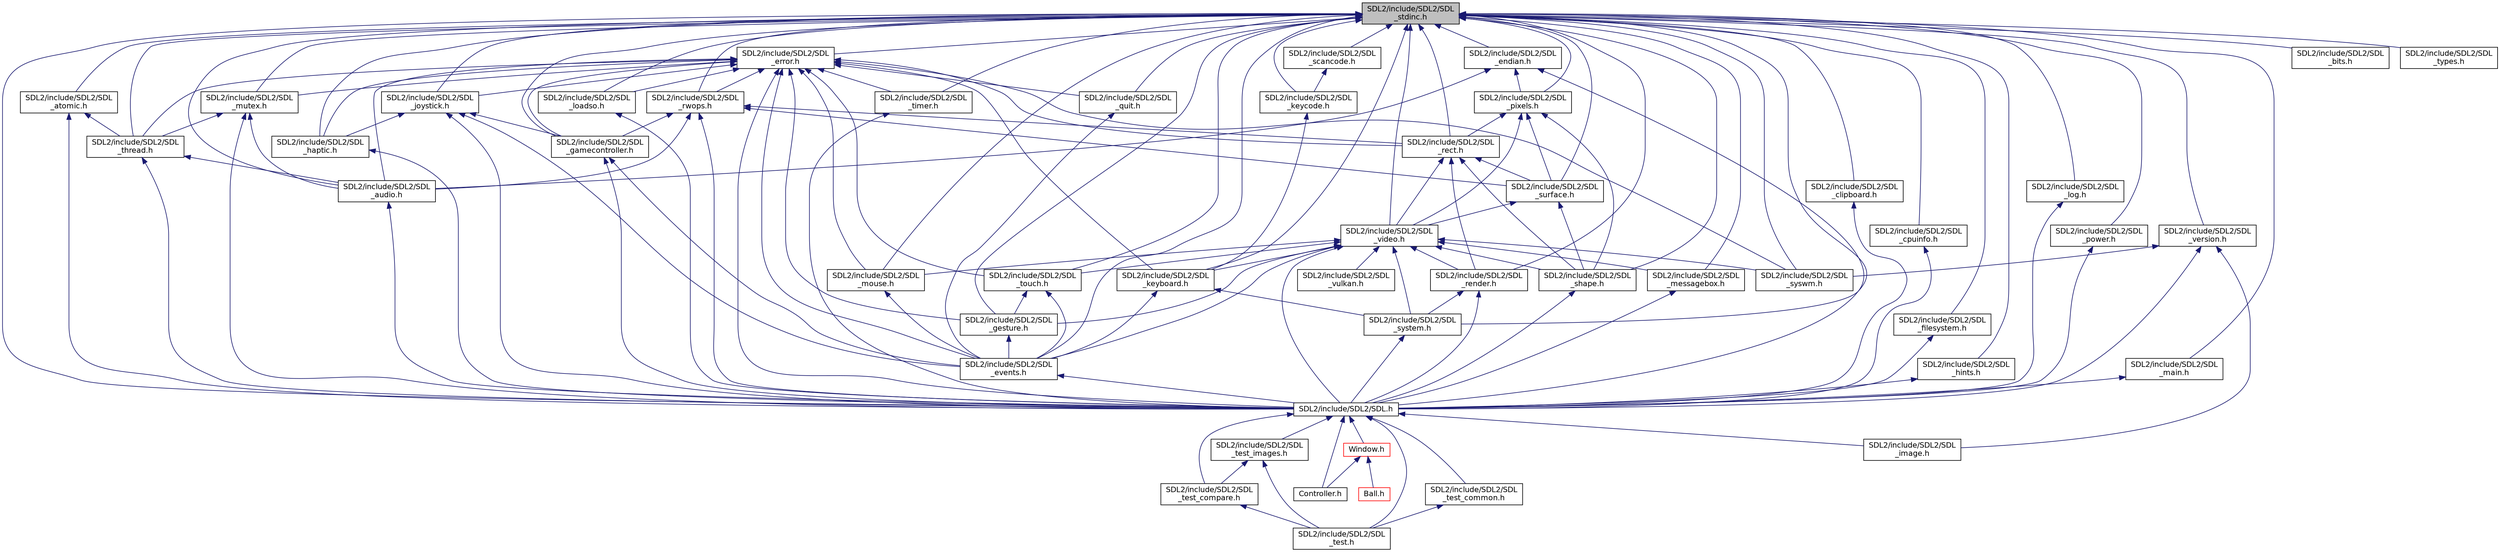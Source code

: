 digraph "SDL2/include/SDL2/SDL_stdinc.h"
{
  edge [fontname="Helvetica",fontsize="12",labelfontname="Helvetica",labelfontsize="12"];
  node [fontname="Helvetica",fontsize="12",shape=record];
  Node7 [label="SDL2/include/SDL2/SDL\l_stdinc.h",height=0.2,width=0.4,color="black", fillcolor="grey75", style="filled", fontcolor="black"];
  Node7 -> Node8 [dir="back",color="midnightblue",fontsize="12",style="solid",fontname="Helvetica"];
  Node8 [label="SDL2/include/SDL2/SDL\l_main.h",height=0.2,width=0.4,color="black", fillcolor="white", style="filled",URL="$_s_d_l__main_8h.html",tooltip="Redefine main() on some platforms so that it is called by SDL. "];
  Node8 -> Node9 [dir="back",color="midnightblue",fontsize="12",style="solid",fontname="Helvetica"];
  Node9 [label="SDL2/include/SDL2/SDL.h",height=0.2,width=0.4,color="black", fillcolor="white", style="filled",URL="$_s_d_l_8h.html",tooltip="Main include header for the SDL library. "];
  Node9 -> Node10 [dir="back",color="midnightblue",fontsize="12",style="solid",fontname="Helvetica"];
  Node10 [label="Window.h",height=0.2,width=0.4,color="red", fillcolor="white", style="filled",URL="$_window_8h_source.html"];
  Node10 -> Node11 [dir="back",color="midnightblue",fontsize="12",style="solid",fontname="Helvetica"];
  Node11 [label="Ball.h",height=0.2,width=0.4,color="red", fillcolor="white", style="filled",URL="$_ball_8h_source.html"];
  Node10 -> Node16 [dir="back",color="midnightblue",fontsize="12",style="solid",fontname="Helvetica"];
  Node16 [label="Controller.h",height=0.2,width=0.4,color="black", fillcolor="white", style="filled",URL="$_controller_8h_source.html"];
  Node9 -> Node16 [dir="back",color="midnightblue",fontsize="12",style="solid",fontname="Helvetica"];
  Node9 -> Node18 [dir="back",color="midnightblue",fontsize="12",style="solid",fontname="Helvetica"];
  Node18 [label="SDL2/include/SDL2/SDL\l_image.h",height=0.2,width=0.4,color="black", fillcolor="white", style="filled",URL="$_s_d_l__image_8h_source.html"];
  Node9 -> Node19 [dir="back",color="midnightblue",fontsize="12",style="solid",fontname="Helvetica"];
  Node19 [label="SDL2/include/SDL2/SDL\l_test.h",height=0.2,width=0.4,color="black", fillcolor="white", style="filled",URL="$_s_d_l__test_8h.html",tooltip="Include file for SDL test framework. "];
  Node9 -> Node20 [dir="back",color="midnightblue",fontsize="12",style="solid",fontname="Helvetica"];
  Node20 [label="SDL2/include/SDL2/SDL\l_test_common.h",height=0.2,width=0.4,color="black", fillcolor="white", style="filled",URL="$_s_d_l__test__common_8h.html",tooltip="Include file for SDL test framework. "];
  Node20 -> Node19 [dir="back",color="midnightblue",fontsize="12",style="solid",fontname="Helvetica"];
  Node9 -> Node21 [dir="back",color="midnightblue",fontsize="12",style="solid",fontname="Helvetica"];
  Node21 [label="SDL2/include/SDL2/SDL\l_test_compare.h",height=0.2,width=0.4,color="black", fillcolor="white", style="filled",URL="$_s_d_l__test__compare_8h.html",tooltip="Include file for SDL test framework. "];
  Node21 -> Node19 [dir="back",color="midnightblue",fontsize="12",style="solid",fontname="Helvetica"];
  Node9 -> Node22 [dir="back",color="midnightblue",fontsize="12",style="solid",fontname="Helvetica"];
  Node22 [label="SDL2/include/SDL2/SDL\l_test_images.h",height=0.2,width=0.4,color="black", fillcolor="white", style="filled",URL="$_s_d_l__test__images_8h.html",tooltip="Include file for SDL test framework. "];
  Node22 -> Node21 [dir="back",color="midnightblue",fontsize="12",style="solid",fontname="Helvetica"];
  Node22 -> Node19 [dir="back",color="midnightblue",fontsize="12",style="solid",fontname="Helvetica"];
  Node7 -> Node9 [dir="back",color="midnightblue",fontsize="12",style="solid",fontname="Helvetica"];
  Node7 -> Node23 [dir="back",color="midnightblue",fontsize="12",style="solid",fontname="Helvetica"];
  Node23 [label="SDL2/include/SDL2/SDL\l_atomic.h",height=0.2,width=0.4,color="black", fillcolor="white", style="filled",URL="$_s_d_l__atomic_8h.html",tooltip="Atomic operations. "];
  Node23 -> Node9 [dir="back",color="midnightblue",fontsize="12",style="solid",fontname="Helvetica"];
  Node23 -> Node24 [dir="back",color="midnightblue",fontsize="12",style="solid",fontname="Helvetica"];
  Node24 [label="SDL2/include/SDL2/SDL\l_thread.h",height=0.2,width=0.4,color="black", fillcolor="white", style="filled",URL="$_s_d_l__thread_8h.html",tooltip="Header for the SDL thread management routines. "];
  Node24 -> Node25 [dir="back",color="midnightblue",fontsize="12",style="solid",fontname="Helvetica"];
  Node25 [label="SDL2/include/SDL2/SDL\l_audio.h",height=0.2,width=0.4,color="black", fillcolor="white", style="filled",URL="$_s_d_l__audio_8h.html",tooltip="Access to the raw audio mixing buffer for the SDL library. "];
  Node25 -> Node9 [dir="back",color="midnightblue",fontsize="12",style="solid",fontname="Helvetica"];
  Node24 -> Node9 [dir="back",color="midnightblue",fontsize="12",style="solid",fontname="Helvetica"];
  Node7 -> Node25 [dir="back",color="midnightblue",fontsize="12",style="solid",fontname="Helvetica"];
  Node7 -> Node26 [dir="back",color="midnightblue",fontsize="12",style="solid",fontname="Helvetica"];
  Node26 [label="SDL2/include/SDL2/SDL\l_error.h",height=0.2,width=0.4,color="black", fillcolor="white", style="filled",URL="$_s_d_l__error_8h.html",tooltip="Simple error message routines for SDL. "];
  Node26 -> Node25 [dir="back",color="midnightblue",fontsize="12",style="solid",fontname="Helvetica"];
  Node26 -> Node27 [dir="back",color="midnightblue",fontsize="12",style="solid",fontname="Helvetica"];
  Node27 [label="SDL2/include/SDL2/SDL\l_mutex.h",height=0.2,width=0.4,color="black", fillcolor="white", style="filled",URL="$_s_d_l__mutex_8h.html",tooltip="Functions to provide thread synchronization primitives. "];
  Node27 -> Node25 [dir="back",color="midnightblue",fontsize="12",style="solid",fontname="Helvetica"];
  Node27 -> Node24 [dir="back",color="midnightblue",fontsize="12",style="solid",fontname="Helvetica"];
  Node27 -> Node9 [dir="back",color="midnightblue",fontsize="12",style="solid",fontname="Helvetica"];
  Node26 -> Node24 [dir="back",color="midnightblue",fontsize="12",style="solid",fontname="Helvetica"];
  Node26 -> Node28 [dir="back",color="midnightblue",fontsize="12",style="solid",fontname="Helvetica"];
  Node28 [label="SDL2/include/SDL2/SDL\l_rwops.h",height=0.2,width=0.4,color="black", fillcolor="white", style="filled",URL="$_s_d_l__rwops_8h.html",tooltip="This file provides a general interface for SDL to read and write data streams. "];
  Node28 -> Node25 [dir="back",color="midnightblue",fontsize="12",style="solid",fontname="Helvetica"];
  Node28 -> Node29 [dir="back",color="midnightblue",fontsize="12",style="solid",fontname="Helvetica"];
  Node29 [label="SDL2/include/SDL2/SDL\l_rect.h",height=0.2,width=0.4,color="black", fillcolor="white", style="filled",URL="$_s_d_l__rect_8h.html",tooltip="Header file for SDL_rect definition and management functions. "];
  Node29 -> Node30 [dir="back",color="midnightblue",fontsize="12",style="solid",fontname="Helvetica"];
  Node30 [label="SDL2/include/SDL2/SDL\l_video.h",height=0.2,width=0.4,color="black", fillcolor="white", style="filled",URL="$_s_d_l__video_8h.html",tooltip="Header file for SDL video functions. "];
  Node30 -> Node31 [dir="back",color="midnightblue",fontsize="12",style="solid",fontname="Helvetica"];
  Node31 [label="SDL2/include/SDL2/SDL\l_events.h",height=0.2,width=0.4,color="black", fillcolor="white", style="filled",URL="$_s_d_l__events_8h.html",tooltip="Include file for SDL event handling. "];
  Node31 -> Node9 [dir="back",color="midnightblue",fontsize="12",style="solid",fontname="Helvetica"];
  Node30 -> Node32 [dir="back",color="midnightblue",fontsize="12",style="solid",fontname="Helvetica"];
  Node32 [label="SDL2/include/SDL2/SDL\l_keyboard.h",height=0.2,width=0.4,color="black", fillcolor="white", style="filled",URL="$_s_d_l__keyboard_8h.html",tooltip="Include file for SDL keyboard event handling. "];
  Node32 -> Node31 [dir="back",color="midnightblue",fontsize="12",style="solid",fontname="Helvetica"];
  Node32 -> Node33 [dir="back",color="midnightblue",fontsize="12",style="solid",fontname="Helvetica"];
  Node33 [label="SDL2/include/SDL2/SDL\l_system.h",height=0.2,width=0.4,color="black", fillcolor="white", style="filled",URL="$_s_d_l__system_8h.html",tooltip="Include file for platform specific SDL API functions. "];
  Node33 -> Node9 [dir="back",color="midnightblue",fontsize="12",style="solid",fontname="Helvetica"];
  Node30 -> Node34 [dir="back",color="midnightblue",fontsize="12",style="solid",fontname="Helvetica"];
  Node34 [label="SDL2/include/SDL2/SDL\l_mouse.h",height=0.2,width=0.4,color="black", fillcolor="white", style="filled",URL="$_s_d_l__mouse_8h.html",tooltip="Include file for SDL mouse event handling. "];
  Node34 -> Node31 [dir="back",color="midnightblue",fontsize="12",style="solid",fontname="Helvetica"];
  Node30 -> Node35 [dir="back",color="midnightblue",fontsize="12",style="solid",fontname="Helvetica"];
  Node35 [label="SDL2/include/SDL2/SDL\l_gesture.h",height=0.2,width=0.4,color="black", fillcolor="white", style="filled",URL="$_s_d_l__gesture_8h.html",tooltip="Include file for SDL gesture event handling. "];
  Node35 -> Node31 [dir="back",color="midnightblue",fontsize="12",style="solid",fontname="Helvetica"];
  Node30 -> Node36 [dir="back",color="midnightblue",fontsize="12",style="solid",fontname="Helvetica"];
  Node36 [label="SDL2/include/SDL2/SDL\l_touch.h",height=0.2,width=0.4,color="black", fillcolor="white", style="filled",URL="$_s_d_l__touch_8h.html",tooltip="Include file for SDL touch event handling. "];
  Node36 -> Node35 [dir="back",color="midnightblue",fontsize="12",style="solid",fontname="Helvetica"];
  Node36 -> Node31 [dir="back",color="midnightblue",fontsize="12",style="solid",fontname="Helvetica"];
  Node30 -> Node37 [dir="back",color="midnightblue",fontsize="12",style="solid",fontname="Helvetica"];
  Node37 [label="SDL2/include/SDL2/SDL\l_messagebox.h",height=0.2,width=0.4,color="black", fillcolor="white", style="filled",URL="$_s_d_l__messagebox_8h_source.html"];
  Node37 -> Node9 [dir="back",color="midnightblue",fontsize="12",style="solid",fontname="Helvetica"];
  Node30 -> Node38 [dir="back",color="midnightblue",fontsize="12",style="solid",fontname="Helvetica"];
  Node38 [label="SDL2/include/SDL2/SDL\l_render.h",height=0.2,width=0.4,color="black", fillcolor="white", style="filled",URL="$_s_d_l__render_8h.html",tooltip="Header file for SDL 2D rendering functions. "];
  Node38 -> Node9 [dir="back",color="midnightblue",fontsize="12",style="solid",fontname="Helvetica"];
  Node38 -> Node33 [dir="back",color="midnightblue",fontsize="12",style="solid",fontname="Helvetica"];
  Node30 -> Node39 [dir="back",color="midnightblue",fontsize="12",style="solid",fontname="Helvetica"];
  Node39 [label="SDL2/include/SDL2/SDL\l_shape.h",height=0.2,width=0.4,color="black", fillcolor="white", style="filled",URL="$_s_d_l__shape_8h.html",tooltip="Header file for the shaped window API. "];
  Node39 -> Node9 [dir="back",color="midnightblue",fontsize="12",style="solid",fontname="Helvetica"];
  Node30 -> Node33 [dir="back",color="midnightblue",fontsize="12",style="solid",fontname="Helvetica"];
  Node30 -> Node9 [dir="back",color="midnightblue",fontsize="12",style="solid",fontname="Helvetica"];
  Node30 -> Node40 [dir="back",color="midnightblue",fontsize="12",style="solid",fontname="Helvetica"];
  Node40 [label="SDL2/include/SDL2/SDL\l_syswm.h",height=0.2,width=0.4,color="black", fillcolor="white", style="filled",URL="$_s_d_l__syswm_8h.html",tooltip="Include file for SDL custom system window manager hooks. "];
  Node30 -> Node41 [dir="back",color="midnightblue",fontsize="12",style="solid",fontname="Helvetica"];
  Node41 [label="SDL2/include/SDL2/SDL\l_vulkan.h",height=0.2,width=0.4,color="black", fillcolor="white", style="filled",URL="$_s_d_l__vulkan_8h.html",tooltip="Header file for functions to creating Vulkan surfaces on SDL windows. "];
  Node29 -> Node42 [dir="back",color="midnightblue",fontsize="12",style="solid",fontname="Helvetica"];
  Node42 [label="SDL2/include/SDL2/SDL\l_surface.h",height=0.2,width=0.4,color="black", fillcolor="white", style="filled",URL="$_s_d_l__surface_8h.html",tooltip="Header file for SDL_Surface definition and management functions. "];
  Node42 -> Node30 [dir="back",color="midnightblue",fontsize="12",style="solid",fontname="Helvetica"];
  Node42 -> Node39 [dir="back",color="midnightblue",fontsize="12",style="solid",fontname="Helvetica"];
  Node29 -> Node38 [dir="back",color="midnightblue",fontsize="12",style="solid",fontname="Helvetica"];
  Node29 -> Node39 [dir="back",color="midnightblue",fontsize="12",style="solid",fontname="Helvetica"];
  Node28 -> Node42 [dir="back",color="midnightblue",fontsize="12",style="solid",fontname="Helvetica"];
  Node28 -> Node43 [dir="back",color="midnightblue",fontsize="12",style="solid",fontname="Helvetica"];
  Node43 [label="SDL2/include/SDL2/SDL\l_gamecontroller.h",height=0.2,width=0.4,color="black", fillcolor="white", style="filled",URL="$_s_d_l__gamecontroller_8h.html",tooltip="Include file for SDL game controller event handling. "];
  Node43 -> Node31 [dir="back",color="midnightblue",fontsize="12",style="solid",fontname="Helvetica"];
  Node43 -> Node9 [dir="back",color="midnightblue",fontsize="12",style="solid",fontname="Helvetica"];
  Node28 -> Node9 [dir="back",color="midnightblue",fontsize="12",style="solid",fontname="Helvetica"];
  Node26 -> Node9 [dir="back",color="midnightblue",fontsize="12",style="solid",fontname="Helvetica"];
  Node26 -> Node31 [dir="back",color="midnightblue",fontsize="12",style="solid",fontname="Helvetica"];
  Node26 -> Node29 [dir="back",color="midnightblue",fontsize="12",style="solid",fontname="Helvetica"];
  Node26 -> Node32 [dir="back",color="midnightblue",fontsize="12",style="solid",fontname="Helvetica"];
  Node26 -> Node34 [dir="back",color="midnightblue",fontsize="12",style="solid",fontname="Helvetica"];
  Node26 -> Node44 [dir="back",color="midnightblue",fontsize="12",style="solid",fontname="Helvetica"];
  Node44 [label="SDL2/include/SDL2/SDL\l_joystick.h",height=0.2,width=0.4,color="black", fillcolor="white", style="filled",URL="$_s_d_l__joystick_8h.html",tooltip="Include file for SDL joystick event handling. "];
  Node44 -> Node31 [dir="back",color="midnightblue",fontsize="12",style="solid",fontname="Helvetica"];
  Node44 -> Node43 [dir="back",color="midnightblue",fontsize="12",style="solid",fontname="Helvetica"];
  Node44 -> Node45 [dir="back",color="midnightblue",fontsize="12",style="solid",fontname="Helvetica"];
  Node45 [label="SDL2/include/SDL2/SDL\l_haptic.h",height=0.2,width=0.4,color="black", fillcolor="white", style="filled",URL="$_s_d_l__haptic_8h.html",tooltip="The SDL haptic subsystem allows you to control haptic (force feedback) devices. "];
  Node45 -> Node9 [dir="back",color="midnightblue",fontsize="12",style="solid",fontname="Helvetica"];
  Node44 -> Node9 [dir="back",color="midnightblue",fontsize="12",style="solid",fontname="Helvetica"];
  Node26 -> Node43 [dir="back",color="midnightblue",fontsize="12",style="solid",fontname="Helvetica"];
  Node26 -> Node46 [dir="back",color="midnightblue",fontsize="12",style="solid",fontname="Helvetica"];
  Node46 [label="SDL2/include/SDL2/SDL\l_quit.h",height=0.2,width=0.4,color="black", fillcolor="white", style="filled",URL="$_s_d_l__quit_8h.html",tooltip="Include file for SDL quit event handling. "];
  Node46 -> Node31 [dir="back",color="midnightblue",fontsize="12",style="solid",fontname="Helvetica"];
  Node26 -> Node35 [dir="back",color="midnightblue",fontsize="12",style="solid",fontname="Helvetica"];
  Node26 -> Node36 [dir="back",color="midnightblue",fontsize="12",style="solid",fontname="Helvetica"];
  Node26 -> Node45 [dir="back",color="midnightblue",fontsize="12",style="solid",fontname="Helvetica"];
  Node26 -> Node47 [dir="back",color="midnightblue",fontsize="12",style="solid",fontname="Helvetica"];
  Node47 [label="SDL2/include/SDL2/SDL\l_loadso.h",height=0.2,width=0.4,color="black", fillcolor="white", style="filled",URL="$_s_d_l__loadso_8h.html",tooltip="System dependent library loading routines. "];
  Node47 -> Node9 [dir="back",color="midnightblue",fontsize="12",style="solid",fontname="Helvetica"];
  Node26 -> Node48 [dir="back",color="midnightblue",fontsize="12",style="solid",fontname="Helvetica"];
  Node48 [label="SDL2/include/SDL2/SDL\l_timer.h",height=0.2,width=0.4,color="black", fillcolor="white", style="filled",URL="$_s_d_l__timer_8h.html",tooltip="Header for the SDL time management routines. "];
  Node48 -> Node9 [dir="back",color="midnightblue",fontsize="12",style="solid",fontname="Helvetica"];
  Node26 -> Node40 [dir="back",color="midnightblue",fontsize="12",style="solid",fontname="Helvetica"];
  Node7 -> Node49 [dir="back",color="midnightblue",fontsize="12",style="solid",fontname="Helvetica"];
  Node49 [label="SDL2/include/SDL2/SDL\l_endian.h",height=0.2,width=0.4,color="black", fillcolor="white", style="filled",URL="$_s_d_l__endian_8h.html",tooltip="Functions for reading and writing endian-specific values. "];
  Node49 -> Node25 [dir="back",color="midnightblue",fontsize="12",style="solid",fontname="Helvetica"];
  Node49 -> Node9 [dir="back",color="midnightblue",fontsize="12",style="solid",fontname="Helvetica"];
  Node49 -> Node50 [dir="back",color="midnightblue",fontsize="12",style="solid",fontname="Helvetica"];
  Node50 [label="SDL2/include/SDL2/SDL\l_pixels.h",height=0.2,width=0.4,color="black", fillcolor="white", style="filled",URL="$_s_d_l__pixels_8h.html",tooltip="Header for the enumerated pixel format definitions. "];
  Node50 -> Node30 [dir="back",color="midnightblue",fontsize="12",style="solid",fontname="Helvetica"];
  Node50 -> Node29 [dir="back",color="midnightblue",fontsize="12",style="solid",fontname="Helvetica"];
  Node50 -> Node42 [dir="back",color="midnightblue",fontsize="12",style="solid",fontname="Helvetica"];
  Node50 -> Node39 [dir="back",color="midnightblue",fontsize="12",style="solid",fontname="Helvetica"];
  Node7 -> Node27 [dir="back",color="midnightblue",fontsize="12",style="solid",fontname="Helvetica"];
  Node7 -> Node24 [dir="back",color="midnightblue",fontsize="12",style="solid",fontname="Helvetica"];
  Node7 -> Node28 [dir="back",color="midnightblue",fontsize="12",style="solid",fontname="Helvetica"];
  Node7 -> Node51 [dir="back",color="midnightblue",fontsize="12",style="solid",fontname="Helvetica"];
  Node51 [label="SDL2/include/SDL2/SDL\l_clipboard.h",height=0.2,width=0.4,color="black", fillcolor="white", style="filled",URL="$_s_d_l__clipboard_8h.html",tooltip="Include file for SDL clipboard handling. "];
  Node51 -> Node9 [dir="back",color="midnightblue",fontsize="12",style="solid",fontname="Helvetica"];
  Node7 -> Node52 [dir="back",color="midnightblue",fontsize="12",style="solid",fontname="Helvetica"];
  Node52 [label="SDL2/include/SDL2/SDL\l_cpuinfo.h",height=0.2,width=0.4,color="black", fillcolor="white", style="filled",URL="$_s_d_l__cpuinfo_8h.html",tooltip="CPU feature detection for SDL. "];
  Node52 -> Node9 [dir="back",color="midnightblue",fontsize="12",style="solid",fontname="Helvetica"];
  Node7 -> Node31 [dir="back",color="midnightblue",fontsize="12",style="solid",fontname="Helvetica"];
  Node7 -> Node30 [dir="back",color="midnightblue",fontsize="12",style="solid",fontname="Helvetica"];
  Node7 -> Node50 [dir="back",color="midnightblue",fontsize="12",style="solid",fontname="Helvetica"];
  Node7 -> Node29 [dir="back",color="midnightblue",fontsize="12",style="solid",fontname="Helvetica"];
  Node7 -> Node42 [dir="back",color="midnightblue",fontsize="12",style="solid",fontname="Helvetica"];
  Node7 -> Node32 [dir="back",color="midnightblue",fontsize="12",style="solid",fontname="Helvetica"];
  Node7 -> Node53 [dir="back",color="midnightblue",fontsize="12",style="solid",fontname="Helvetica"];
  Node53 [label="SDL2/include/SDL2/SDL\l_keycode.h",height=0.2,width=0.4,color="black", fillcolor="white", style="filled",URL="$_s_d_l__keycode_8h.html",tooltip="Defines constants which identify keyboard keys and modifiers. "];
  Node53 -> Node32 [dir="back",color="midnightblue",fontsize="12",style="solid",fontname="Helvetica"];
  Node7 -> Node54 [dir="back",color="midnightblue",fontsize="12",style="solid",fontname="Helvetica"];
  Node54 [label="SDL2/include/SDL2/SDL\l_scancode.h",height=0.2,width=0.4,color="black", fillcolor="white", style="filled",URL="$_s_d_l__scancode_8h.html",tooltip="Defines keyboard scancodes. "];
  Node54 -> Node53 [dir="back",color="midnightblue",fontsize="12",style="solid",fontname="Helvetica"];
  Node7 -> Node34 [dir="back",color="midnightblue",fontsize="12",style="solid",fontname="Helvetica"];
  Node7 -> Node44 [dir="back",color="midnightblue",fontsize="12",style="solid",fontname="Helvetica"];
  Node7 -> Node43 [dir="back",color="midnightblue",fontsize="12",style="solid",fontname="Helvetica"];
  Node7 -> Node46 [dir="back",color="midnightblue",fontsize="12",style="solid",fontname="Helvetica"];
  Node7 -> Node35 [dir="back",color="midnightblue",fontsize="12",style="solid",fontname="Helvetica"];
  Node7 -> Node36 [dir="back",color="midnightblue",fontsize="12",style="solid",fontname="Helvetica"];
  Node7 -> Node55 [dir="back",color="midnightblue",fontsize="12",style="solid",fontname="Helvetica"];
  Node55 [label="SDL2/include/SDL2/SDL\l_filesystem.h",height=0.2,width=0.4,color="black", fillcolor="white", style="filled",URL="$_s_d_l__filesystem_8h.html",tooltip="Include file for filesystem SDL API functions. "];
  Node55 -> Node9 [dir="back",color="midnightblue",fontsize="12",style="solid",fontname="Helvetica"];
  Node7 -> Node45 [dir="back",color="midnightblue",fontsize="12",style="solid",fontname="Helvetica"];
  Node7 -> Node56 [dir="back",color="midnightblue",fontsize="12",style="solid",fontname="Helvetica"];
  Node56 [label="SDL2/include/SDL2/SDL\l_hints.h",height=0.2,width=0.4,color="black", fillcolor="white", style="filled",URL="$_s_d_l__hints_8h.html",tooltip="Official documentation for SDL configuration variables. "];
  Node56 -> Node9 [dir="back",color="midnightblue",fontsize="12",style="solid",fontname="Helvetica"];
  Node7 -> Node47 [dir="back",color="midnightblue",fontsize="12",style="solid",fontname="Helvetica"];
  Node7 -> Node57 [dir="back",color="midnightblue",fontsize="12",style="solid",fontname="Helvetica"];
  Node57 [label="SDL2/include/SDL2/SDL\l_log.h",height=0.2,width=0.4,color="black", fillcolor="white", style="filled",URL="$_s_d_l__log_8h.html",tooltip="Simple log messages with categories and priorities. "];
  Node57 -> Node9 [dir="back",color="midnightblue",fontsize="12",style="solid",fontname="Helvetica"];
  Node7 -> Node37 [dir="back",color="midnightblue",fontsize="12",style="solid",fontname="Helvetica"];
  Node7 -> Node58 [dir="back",color="midnightblue",fontsize="12",style="solid",fontname="Helvetica"];
  Node58 [label="SDL2/include/SDL2/SDL\l_power.h",height=0.2,width=0.4,color="black", fillcolor="white", style="filled",URL="$_s_d_l__power_8h.html",tooltip="Header for the SDL power management routines. "];
  Node58 -> Node9 [dir="back",color="midnightblue",fontsize="12",style="solid",fontname="Helvetica"];
  Node7 -> Node38 [dir="back",color="midnightblue",fontsize="12",style="solid",fontname="Helvetica"];
  Node7 -> Node39 [dir="back",color="midnightblue",fontsize="12",style="solid",fontname="Helvetica"];
  Node7 -> Node33 [dir="back",color="midnightblue",fontsize="12",style="solid",fontname="Helvetica"];
  Node7 -> Node48 [dir="back",color="midnightblue",fontsize="12",style="solid",fontname="Helvetica"];
  Node7 -> Node59 [dir="back",color="midnightblue",fontsize="12",style="solid",fontname="Helvetica"];
  Node59 [label="SDL2/include/SDL2/SDL\l_version.h",height=0.2,width=0.4,color="black", fillcolor="white", style="filled",URL="$_s_d_l__version_8h.html",tooltip="This header defines the current SDL version. "];
  Node59 -> Node9 [dir="back",color="midnightblue",fontsize="12",style="solid",fontname="Helvetica"];
  Node59 -> Node18 [dir="back",color="midnightblue",fontsize="12",style="solid",fontname="Helvetica"];
  Node59 -> Node40 [dir="back",color="midnightblue",fontsize="12",style="solid",fontname="Helvetica"];
  Node7 -> Node60 [dir="back",color="midnightblue",fontsize="12",style="solid",fontname="Helvetica"];
  Node60 [label="SDL2/include/SDL2/SDL\l_bits.h",height=0.2,width=0.4,color="black", fillcolor="white", style="filled",URL="$_s_d_l__bits_8h.html",tooltip="Functions for fiddling with bits and bitmasks. "];
  Node7 -> Node40 [dir="back",color="midnightblue",fontsize="12",style="solid",fontname="Helvetica"];
  Node7 -> Node61 [dir="back",color="midnightblue",fontsize="12",style="solid",fontname="Helvetica"];
  Node61 [label="SDL2/include/SDL2/SDL\l_types.h",height=0.2,width=0.4,color="black", fillcolor="white", style="filled",URL="$_s_d_l__types_8h.html"];
}
